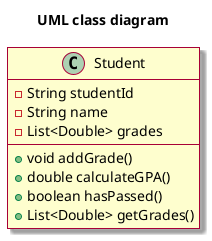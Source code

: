 @startuml
skin rose
title UML class diagram
class Student {
  - String studentId
  - String name
  - List<Double> grades
  + void addGrade()
  + double calculateGPA()
  + boolean hasPassed()
  + List<Double> getGrades()
}
@enduml

